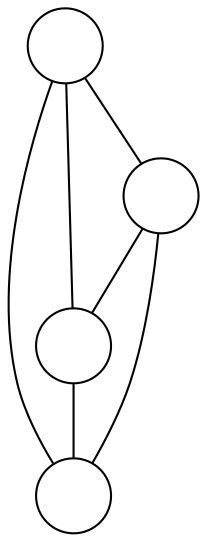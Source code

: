 #k4Plane.pdf is made by compiling this with twopi
graph G {
    node [shape=circle,label=""]
    1 -- 2;
    1 -- 3;
    1 -- 4;
    2 -- 3;
    4 -- 2;
    4 -- 3;
}
